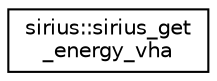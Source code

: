 digraph "Graphical Class Hierarchy"
{
 // INTERACTIVE_SVG=YES
  edge [fontname="Helvetica",fontsize="10",labelfontname="Helvetica",labelfontsize="10"];
  node [fontname="Helvetica",fontsize="10",shape=record];
  rankdir="LR";
  Node1 [label="sirius::sirius_get\l_energy_vha",height=0.2,width=0.4,color="black", fillcolor="white", style="filled",URL="$interfacesirius_1_1sirius__get__energy__vha.html"];
}
